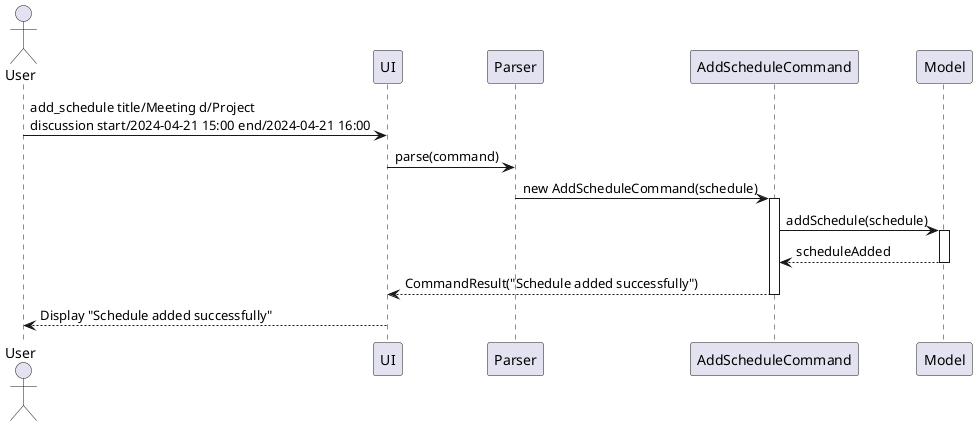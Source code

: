 @startuml
actor User
participant "UI" as UI
participant "Parser" as Parser
participant "AddScheduleCommand" as Command
participant "Model" as Model

User -> UI : add_schedule title/Meeting d/Project\ndiscussion start/2024-04-21 15:00 end/2024-04-21 16:00
UI -> Parser : parse(command)
Parser -> Command : new AddScheduleCommand(schedule)
activate Command

Command -> Model : addSchedule(schedule)
activate Model
Model --> Command : scheduleAdded
deactivate Model

Command --> UI : CommandResult("Schedule added successfully")
deactivate Command

UI --> User : Display "Schedule added successfully"
@enduml

